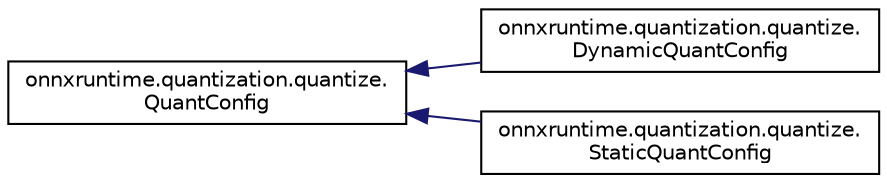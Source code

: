 digraph "Graphical Class Hierarchy"
{
 // LATEX_PDF_SIZE
  edge [fontname="Helvetica",fontsize="10",labelfontname="Helvetica",labelfontsize="10"];
  node [fontname="Helvetica",fontsize="10",shape=record];
  rankdir="LR";
  Node0 [label="onnxruntime.quantization.quantize.\lQuantConfig",height=0.2,width=0.4,color="black", fillcolor="white", style="filled",URL="$classonnxruntime_1_1quantization_1_1quantize_1_1QuantConfig.html",tooltip=" "];
  Node0 -> Node1 [dir="back",color="midnightblue",fontsize="10",style="solid",fontname="Helvetica"];
  Node1 [label="onnxruntime.quantization.quantize.\lDynamicQuantConfig",height=0.2,width=0.4,color="black", fillcolor="white", style="filled",URL="$classonnxruntime_1_1quantization_1_1quantize_1_1DynamicQuantConfig.html",tooltip=" "];
  Node0 -> Node2 [dir="back",color="midnightblue",fontsize="10",style="solid",fontname="Helvetica"];
  Node2 [label="onnxruntime.quantization.quantize.\lStaticQuantConfig",height=0.2,width=0.4,color="black", fillcolor="white", style="filled",URL="$classonnxruntime_1_1quantization_1_1quantize_1_1StaticQuantConfig.html",tooltip=" "];
}
